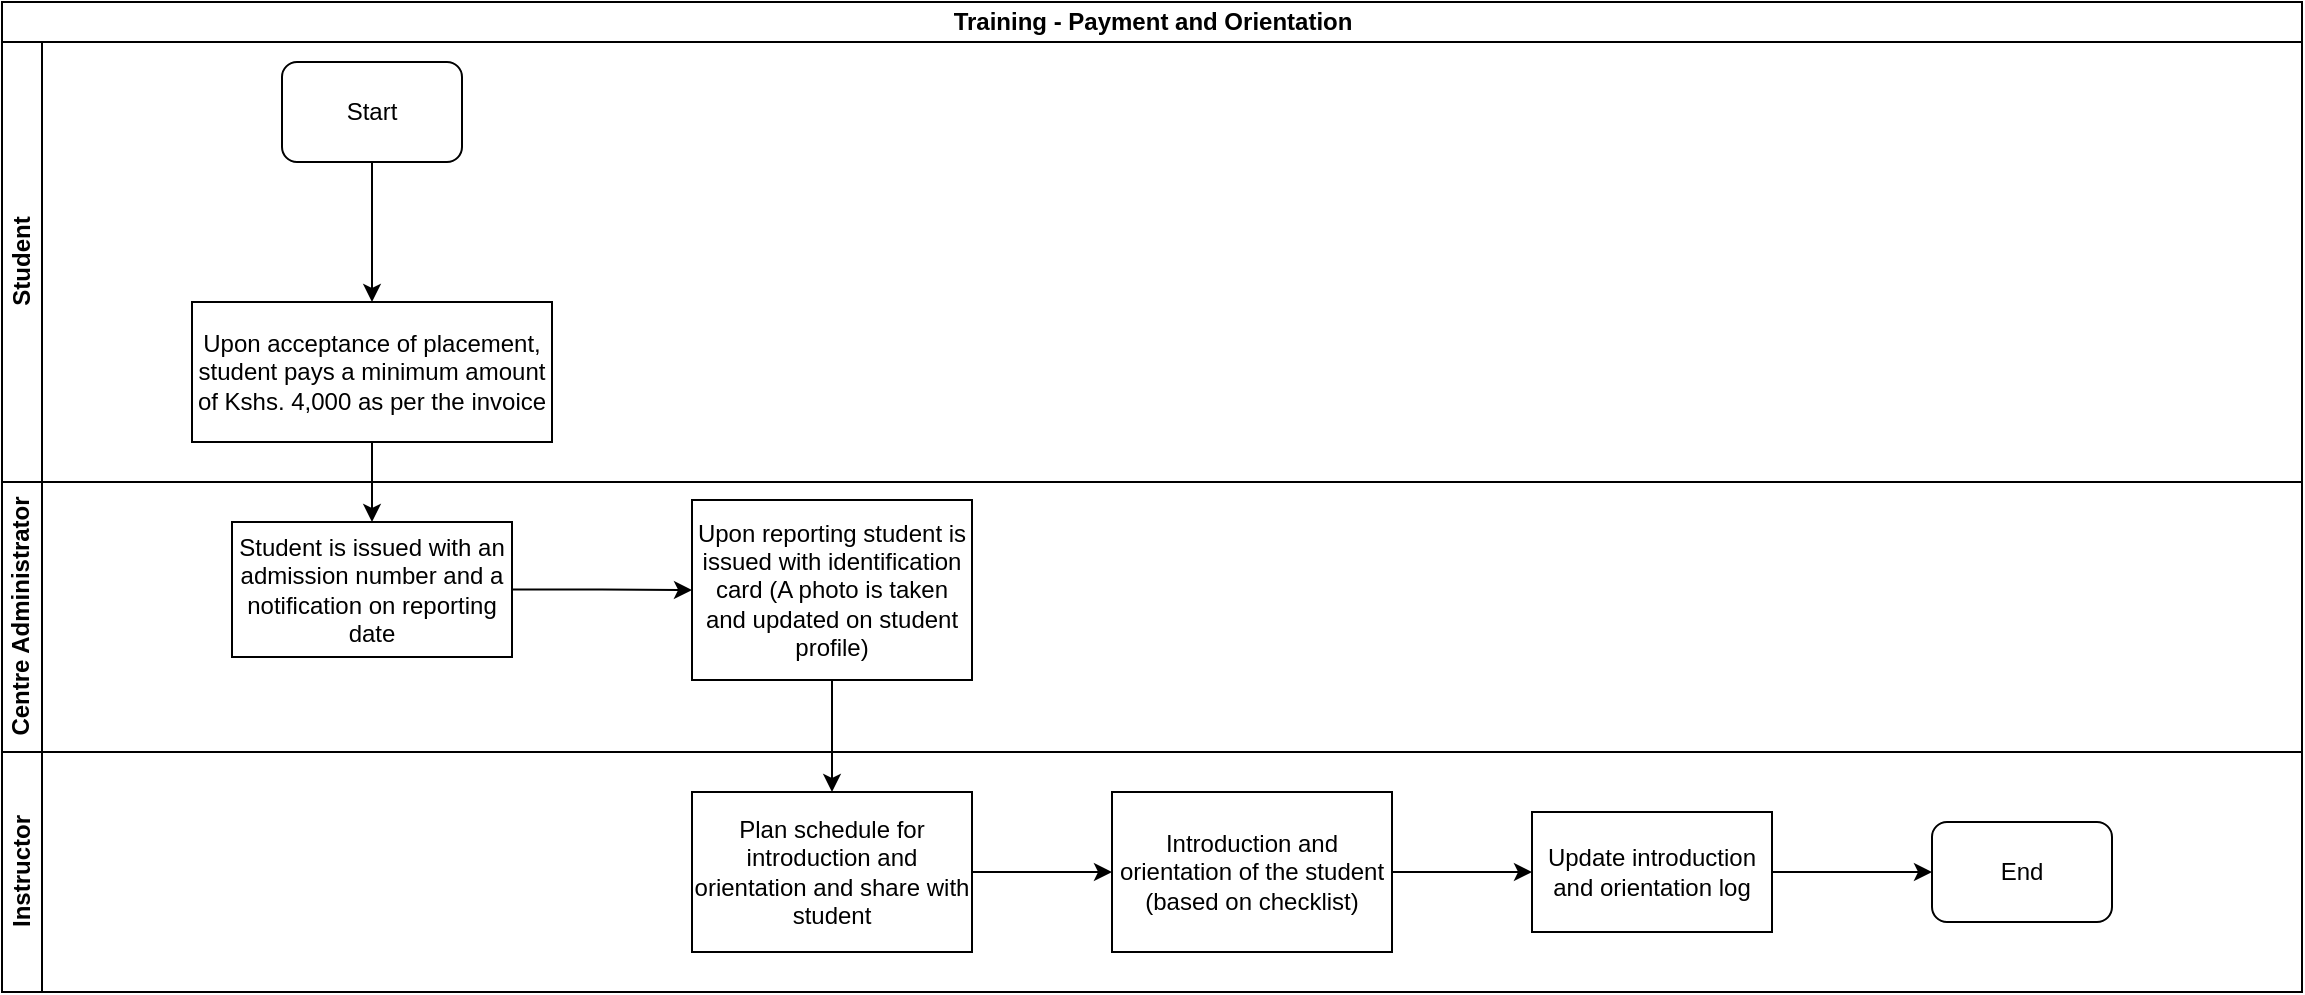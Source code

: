 <mxfile version="13.10.5" type="github">
  <diagram id="Pqlc716QHQSJm35RJsEu" name="Page-1">
    <mxGraphModel dx="1038" dy="547" grid="1" gridSize="10" guides="1" tooltips="1" connect="1" arrows="1" fold="1" page="1" pageScale="1" pageWidth="1169" pageHeight="827" math="0" shadow="0">
      <root>
        <mxCell id="0" />
        <mxCell id="1" parent="0" />
        <mxCell id="e2lktKPJc9hpXsIobjqQ-1" value="Training - Payment and Orientation" style="swimlane;html=1;childLayout=stackLayout;resizeParent=1;resizeParentMax=0;horizontal=1;startSize=20;horizontalStack=0;" vertex="1" parent="1">
          <mxGeometry x="10" y="10" width="1150" height="495" as="geometry" />
        </mxCell>
        <mxCell id="e2lktKPJc9hpXsIobjqQ-10" value="" style="edgeStyle=orthogonalEdgeStyle;rounded=0;orthogonalLoop=1;jettySize=auto;html=1;" edge="1" parent="e2lktKPJc9hpXsIobjqQ-1" source="e2lktKPJc9hpXsIobjqQ-8" target="e2lktKPJc9hpXsIobjqQ-9">
          <mxGeometry relative="1" as="geometry" />
        </mxCell>
        <mxCell id="e2lktKPJc9hpXsIobjqQ-2" value="Student" style="swimlane;html=1;startSize=20;horizontal=0;" vertex="1" parent="e2lktKPJc9hpXsIobjqQ-1">
          <mxGeometry y="20" width="1150" height="220" as="geometry" />
        </mxCell>
        <mxCell id="e2lktKPJc9hpXsIobjqQ-5" value="Start" style="rounded=1;whiteSpace=wrap;html=1;" vertex="1" parent="e2lktKPJc9hpXsIobjqQ-2">
          <mxGeometry x="140" y="10" width="90" height="50" as="geometry" />
        </mxCell>
        <mxCell id="e2lktKPJc9hpXsIobjqQ-8" value="Upon acceptance of placement, student pays a minimum amount of Kshs. 4,000 as per the invoice" style="rounded=0;whiteSpace=wrap;html=1;" vertex="1" parent="e2lktKPJc9hpXsIobjqQ-2">
          <mxGeometry x="95" y="130" width="180" height="70" as="geometry" />
        </mxCell>
        <mxCell id="e2lktKPJc9hpXsIobjqQ-7" value="" style="edgeStyle=orthogonalEdgeStyle;rounded=0;orthogonalLoop=1;jettySize=auto;html=1;entryX=0.5;entryY=0;entryDx=0;entryDy=0;" edge="1" parent="e2lktKPJc9hpXsIobjqQ-2" source="e2lktKPJc9hpXsIobjqQ-5" target="e2lktKPJc9hpXsIobjqQ-8">
          <mxGeometry relative="1" as="geometry">
            <mxPoint x="185" y="140" as="targetPoint" />
          </mxGeometry>
        </mxCell>
        <mxCell id="e2lktKPJc9hpXsIobjqQ-3" value="Centre Administrator" style="swimlane;html=1;startSize=20;horizontal=0;" vertex="1" parent="e2lktKPJc9hpXsIobjqQ-1">
          <mxGeometry y="240" width="1150" height="135" as="geometry" />
        </mxCell>
        <mxCell id="e2lktKPJc9hpXsIobjqQ-9" value="Student is issued with an admission number and a notification on reporting date" style="whiteSpace=wrap;html=1;rounded=0;" vertex="1" parent="e2lktKPJc9hpXsIobjqQ-3">
          <mxGeometry x="115" y="20" width="140" height="67.5" as="geometry" />
        </mxCell>
        <mxCell id="e2lktKPJc9hpXsIobjqQ-4" value="Instructor" style="swimlane;html=1;startSize=20;horizontal=0;" vertex="1" parent="e2lktKPJc9hpXsIobjqQ-1">
          <mxGeometry y="375" width="1150" height="120" as="geometry" />
        </mxCell>
        <mxCell id="e2lktKPJc9hpXsIobjqQ-13" value="Plan schedule for introduction and orientation and share with student" style="whiteSpace=wrap;html=1;rounded=0;" vertex="1" parent="e2lktKPJc9hpXsIobjqQ-4">
          <mxGeometry x="345" y="20" width="140" height="80" as="geometry" />
        </mxCell>
        <mxCell id="e2lktKPJc9hpXsIobjqQ-15" value="Introduction and orientation of the student (based on checklist)" style="whiteSpace=wrap;html=1;rounded=0;" vertex="1" parent="e2lktKPJc9hpXsIobjqQ-4">
          <mxGeometry x="555" y="20" width="140" height="80" as="geometry" />
        </mxCell>
        <mxCell id="e2lktKPJc9hpXsIobjqQ-16" value="" style="edgeStyle=orthogonalEdgeStyle;rounded=0;orthogonalLoop=1;jettySize=auto;html=1;" edge="1" parent="e2lktKPJc9hpXsIobjqQ-4" source="e2lktKPJc9hpXsIobjqQ-13" target="e2lktKPJc9hpXsIobjqQ-15">
          <mxGeometry relative="1" as="geometry" />
        </mxCell>
        <mxCell id="e2lktKPJc9hpXsIobjqQ-17" value="Update introduction and orientation log" style="whiteSpace=wrap;html=1;rounded=0;" vertex="1" parent="e2lktKPJc9hpXsIobjqQ-4">
          <mxGeometry x="765" y="30" width="120" height="60" as="geometry" />
        </mxCell>
        <mxCell id="e2lktKPJc9hpXsIobjqQ-18" value="" style="edgeStyle=orthogonalEdgeStyle;rounded=0;orthogonalLoop=1;jettySize=auto;html=1;" edge="1" parent="e2lktKPJc9hpXsIobjqQ-4" source="e2lktKPJc9hpXsIobjqQ-15" target="e2lktKPJc9hpXsIobjqQ-17">
          <mxGeometry relative="1" as="geometry" />
        </mxCell>
        <mxCell id="e2lktKPJc9hpXsIobjqQ-21" value="End" style="rounded=1;whiteSpace=wrap;html=1;" vertex="1" parent="e2lktKPJc9hpXsIobjqQ-4">
          <mxGeometry x="965" y="35" width="90" height="50" as="geometry" />
        </mxCell>
        <mxCell id="e2lktKPJc9hpXsIobjqQ-20" value="" style="edgeStyle=orthogonalEdgeStyle;rounded=0;orthogonalLoop=1;jettySize=auto;html=1;entryX=0;entryY=0.5;entryDx=0;entryDy=0;" edge="1" parent="e2lktKPJc9hpXsIobjqQ-4" source="e2lktKPJc9hpXsIobjqQ-17" target="e2lktKPJc9hpXsIobjqQ-21">
          <mxGeometry relative="1" as="geometry">
            <mxPoint x="965" y="60" as="targetPoint" />
          </mxGeometry>
        </mxCell>
        <mxCell id="e2lktKPJc9hpXsIobjqQ-14" value="" style="edgeStyle=orthogonalEdgeStyle;rounded=0;orthogonalLoop=1;jettySize=auto;html=1;" edge="1" parent="1" source="e2lktKPJc9hpXsIobjqQ-11" target="e2lktKPJc9hpXsIobjqQ-13">
          <mxGeometry relative="1" as="geometry" />
        </mxCell>
        <mxCell id="e2lktKPJc9hpXsIobjqQ-11" value="Upon reporting student is issued with identification card (A photo is taken and updated on student profile)" style="whiteSpace=wrap;html=1;rounded=0;" vertex="1" parent="1">
          <mxGeometry x="355" y="259" width="140" height="90" as="geometry" />
        </mxCell>
        <mxCell id="e2lktKPJc9hpXsIobjqQ-12" value="" style="edgeStyle=orthogonalEdgeStyle;rounded=0;orthogonalLoop=1;jettySize=auto;html=1;" edge="1" parent="1" source="e2lktKPJc9hpXsIobjqQ-9" target="e2lktKPJc9hpXsIobjqQ-11">
          <mxGeometry relative="1" as="geometry" />
        </mxCell>
      </root>
    </mxGraphModel>
  </diagram>
</mxfile>
